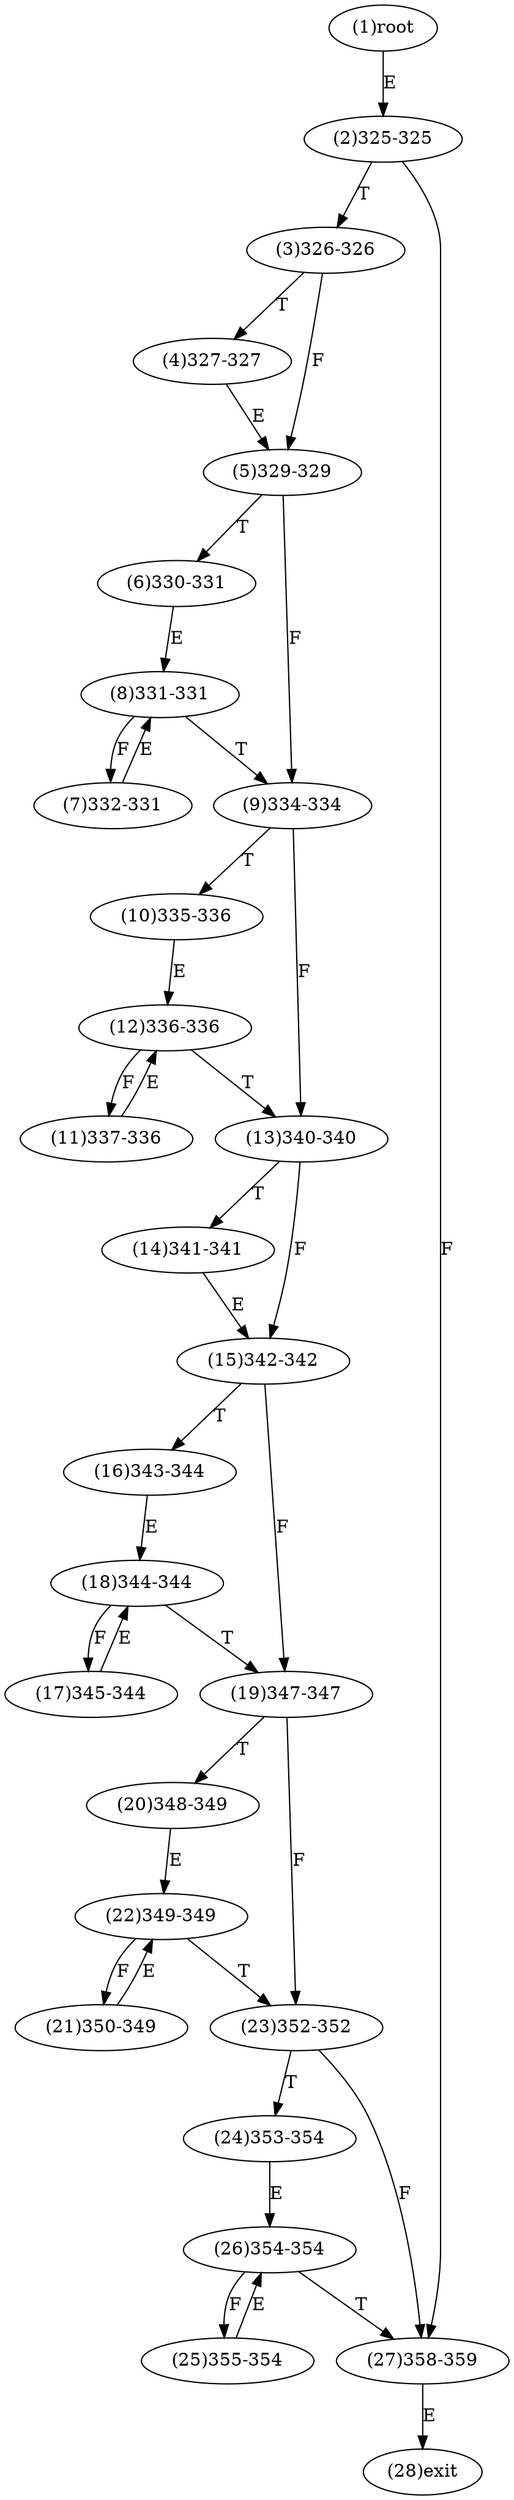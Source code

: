 digraph "" { 
1[ label="(1)root"];
2[ label="(2)325-325"];
3[ label="(3)326-326"];
4[ label="(4)327-327"];
5[ label="(5)329-329"];
6[ label="(6)330-331"];
7[ label="(7)332-331"];
8[ label="(8)331-331"];
9[ label="(9)334-334"];
10[ label="(10)335-336"];
11[ label="(11)337-336"];
12[ label="(12)336-336"];
13[ label="(13)340-340"];
14[ label="(14)341-341"];
15[ label="(15)342-342"];
17[ label="(17)345-344"];
16[ label="(16)343-344"];
19[ label="(19)347-347"];
18[ label="(18)344-344"];
21[ label="(21)350-349"];
20[ label="(20)348-349"];
23[ label="(23)352-352"];
22[ label="(22)349-349"];
25[ label="(25)355-354"];
24[ label="(24)353-354"];
27[ label="(27)358-359"];
26[ label="(26)354-354"];
28[ label="(28)exit"];
1->2[ label="E"];
2->27[ label="F"];
2->3[ label="T"];
3->5[ label="F"];
3->4[ label="T"];
4->5[ label="E"];
5->9[ label="F"];
5->6[ label="T"];
6->8[ label="E"];
7->8[ label="E"];
8->7[ label="F"];
8->9[ label="T"];
9->13[ label="F"];
9->10[ label="T"];
10->12[ label="E"];
11->12[ label="E"];
12->11[ label="F"];
12->13[ label="T"];
13->15[ label="F"];
13->14[ label="T"];
14->15[ label="E"];
15->19[ label="F"];
15->16[ label="T"];
16->18[ label="E"];
17->18[ label="E"];
18->17[ label="F"];
18->19[ label="T"];
19->23[ label="F"];
19->20[ label="T"];
20->22[ label="E"];
21->22[ label="E"];
22->21[ label="F"];
22->23[ label="T"];
23->27[ label="F"];
23->24[ label="T"];
24->26[ label="E"];
25->26[ label="E"];
26->25[ label="F"];
26->27[ label="T"];
27->28[ label="E"];
}
